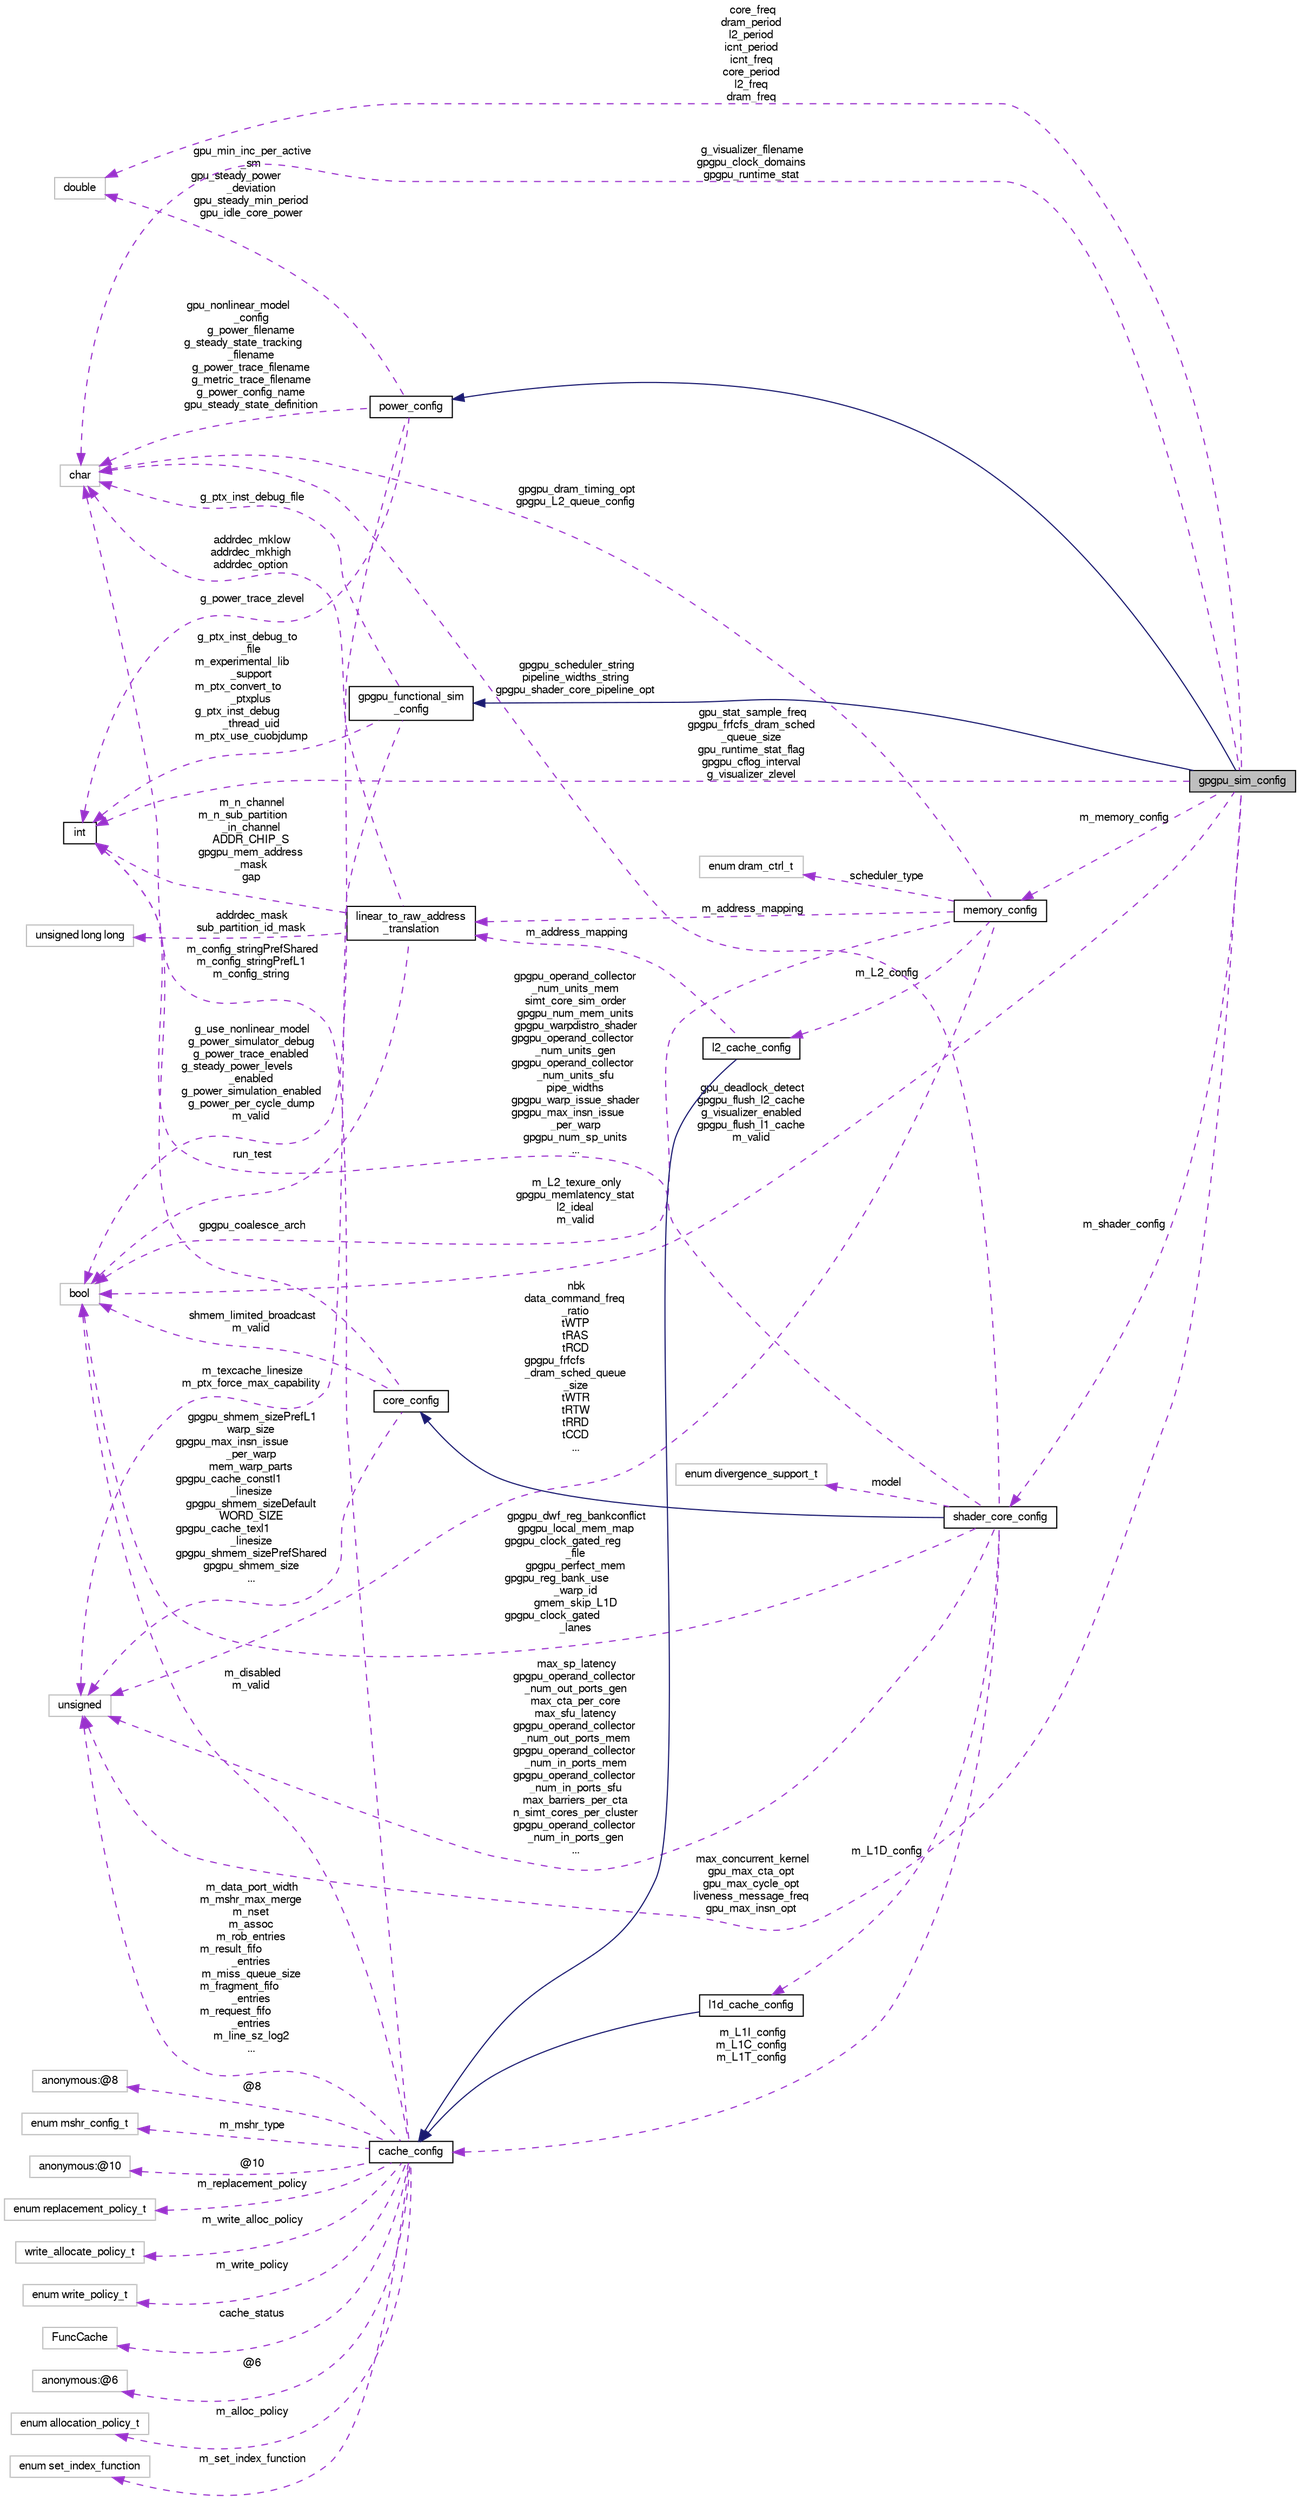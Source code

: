 digraph "gpgpu_sim_config"
{
  bgcolor="transparent";
  edge [fontname="FreeSans",fontsize="10",labelfontname="FreeSans",labelfontsize="10"];
  node [fontname="FreeSans",fontsize="10",shape=record];
  rankdir="LR";
  Node3 [label="gpgpu_sim_config",height=0.2,width=0.4,color="black", fillcolor="grey75", style="filled", fontcolor="black"];
  Node4 -> Node3 [dir="back",color="midnightblue",fontsize="10",style="solid",fontname="FreeSans"];
  Node4 [label="power_config",height=0.2,width=0.4,color="black",URL="$structpower__config.html"];
  Node5 -> Node4 [dir="back",color="darkorchid3",fontsize="10",style="dashed",label=" gpu_min_inc_per_active\l_sm\ngpu_steady_power\l_deviation\ngpu_steady_min_period\ngpu_idle_core_power" ,fontname="FreeSans"];
  Node5 [label="double",height=0.2,width=0.4,color="grey75"];
  Node6 -> Node4 [dir="back",color="darkorchid3",fontsize="10",style="dashed",label=" gpu_nonlinear_model\l_config\ng_power_filename\ng_steady_state_tracking\l_filename\ng_power_trace_filename\ng_metric_trace_filename\ng_power_config_name\ngpu_steady_state_definition" ,fontname="FreeSans"];
  Node6 [label="char",height=0.2,width=0.4,color="grey75"];
  Node7 -> Node4 [dir="back",color="darkorchid3",fontsize="10",style="dashed",label=" g_power_trace_zlevel" ,fontname="FreeSans"];
  Node7 [label="int",height=0.2,width=0.4,color="black",URL="$classint.html"];
  Node8 -> Node4 [dir="back",color="darkorchid3",fontsize="10",style="dashed",label=" g_use_nonlinear_model\ng_power_simulator_debug\ng_power_trace_enabled\ng_steady_power_levels\l_enabled\ng_power_simulation_enabled\ng_power_per_cycle_dump\nm_valid" ,fontname="FreeSans"];
  Node8 [label="bool",height=0.2,width=0.4,color="grey75"];
  Node9 -> Node3 [dir="back",color="midnightblue",fontsize="10",style="solid",fontname="FreeSans"];
  Node9 [label="gpgpu_functional_sim\l_config",height=0.2,width=0.4,color="black",URL="$classgpgpu__functional__sim__config.html"];
  Node6 -> Node9 [dir="back",color="darkorchid3",fontsize="10",style="dashed",label=" g_ptx_inst_debug_file" ,fontname="FreeSans"];
  Node7 -> Node9 [dir="back",color="darkorchid3",fontsize="10",style="dashed",label=" g_ptx_inst_debug_to\l_file\nm_experimental_lib\l_support\nm_ptx_convert_to\l_ptxplus\ng_ptx_inst_debug\l_thread_uid\nm_ptx_use_cuobjdump" ,fontname="FreeSans"];
  Node10 -> Node9 [dir="back",color="darkorchid3",fontsize="10",style="dashed",label=" m_texcache_linesize\nm_ptx_force_max_capability" ,fontname="FreeSans"];
  Node10 [label="unsigned",height=0.2,width=0.4,color="grey75"];
  Node5 -> Node3 [dir="back",color="darkorchid3",fontsize="10",style="dashed",label=" core_freq\ndram_period\nl2_period\nicnt_period\nicnt_freq\ncore_period\nl2_freq\ndram_freq" ,fontname="FreeSans"];
  Node11 -> Node3 [dir="back",color="darkorchid3",fontsize="10",style="dashed",label=" m_shader_config" ,fontname="FreeSans"];
  Node11 [label="shader_core_config",height=0.2,width=0.4,color="black",URL="$structshader__core__config.html"];
  Node12 -> Node11 [dir="back",color="midnightblue",fontsize="10",style="solid",fontname="FreeSans"];
  Node12 [label="core_config",height=0.2,width=0.4,color="black",URL="$structcore__config.html"];
  Node7 -> Node12 [dir="back",color="darkorchid3",fontsize="10",style="dashed",label=" gpgpu_coalesce_arch" ,fontname="FreeSans"];
  Node8 -> Node12 [dir="back",color="darkorchid3",fontsize="10",style="dashed",label=" shmem_limited_broadcast\nm_valid" ,fontname="FreeSans"];
  Node10 -> Node12 [dir="back",color="darkorchid3",fontsize="10",style="dashed",label=" gpgpu_shmem_sizePrefL1\nwarp_size\ngpgpu_max_insn_issue\l_per_warp\nmem_warp_parts\ngpgpu_cache_constl1\l_linesize\ngpgpu_shmem_sizeDefault\nWORD_SIZE\ngpgpu_cache_texl1\l_linesize\ngpgpu_shmem_sizePrefShared\ngpgpu_shmem_size\n..." ,fontname="FreeSans"];
  Node13 -> Node11 [dir="back",color="darkorchid3",fontsize="10",style="dashed",label=" m_L1D_config" ,fontname="FreeSans"];
  Node13 [label="l1d_cache_config",height=0.2,width=0.4,color="black",URL="$classl1d__cache__config.html"];
  Node14 -> Node13 [dir="back",color="midnightblue",fontsize="10",style="solid",fontname="FreeSans"];
  Node14 [label="cache_config",height=0.2,width=0.4,color="black",URL="$classcache__config.html"];
  Node6 -> Node14 [dir="back",color="darkorchid3",fontsize="10",style="dashed",label=" m_config_stringPrefShared\nm_config_stringPrefL1\nm_config_string" ,fontname="FreeSans"];
  Node15 -> Node14 [dir="back",color="darkorchid3",fontsize="10",style="dashed",label=" m_write_alloc_policy" ,fontname="FreeSans"];
  Node15 [label="write_allocate_policy_t",height=0.2,width=0.4,color="grey75"];
  Node16 -> Node14 [dir="back",color="darkorchid3",fontsize="10",style="dashed",label=" m_write_policy" ,fontname="FreeSans"];
  Node16 [label="enum write_policy_t",height=0.2,width=0.4,color="grey75"];
  Node8 -> Node14 [dir="back",color="darkorchid3",fontsize="10",style="dashed",label=" m_disabled\nm_valid" ,fontname="FreeSans"];
  Node17 -> Node14 [dir="back",color="darkorchid3",fontsize="10",style="dashed",label=" cache_status" ,fontname="FreeSans"];
  Node17 [label="FuncCache",height=0.2,width=0.4,color="grey75"];
  Node18 -> Node14 [dir="back",color="darkorchid3",fontsize="10",style="dashed",label=" @6" ,fontname="FreeSans"];
  Node18 [label="anonymous:@6",height=0.2,width=0.4,color="grey75"];
  Node19 -> Node14 [dir="back",color="darkorchid3",fontsize="10",style="dashed",label=" m_alloc_policy" ,fontname="FreeSans"];
  Node19 [label="enum allocation_policy_t",height=0.2,width=0.4,color="grey75"];
  Node20 -> Node14 [dir="back",color="darkorchid3",fontsize="10",style="dashed",label=" m_set_index_function" ,fontname="FreeSans"];
  Node20 [label="enum set_index_function",height=0.2,width=0.4,color="grey75"];
  Node21 -> Node14 [dir="back",color="darkorchid3",fontsize="10",style="dashed",label=" @8" ,fontname="FreeSans"];
  Node21 [label="anonymous:@8",height=0.2,width=0.4,color="grey75"];
  Node22 -> Node14 [dir="back",color="darkorchid3",fontsize="10",style="dashed",label=" m_mshr_type" ,fontname="FreeSans"];
  Node22 [label="enum mshr_config_t",height=0.2,width=0.4,color="grey75"];
  Node10 -> Node14 [dir="back",color="darkorchid3",fontsize="10",style="dashed",label=" m_data_port_width\nm_mshr_max_merge\nm_nset\nm_assoc\nm_rob_entries\nm_result_fifo\l_entries\nm_miss_queue_size\nm_fragment_fifo\l_entries\nm_request_fifo\l_entries\nm_line_sz_log2\n..." ,fontname="FreeSans"];
  Node23 -> Node14 [dir="back",color="darkorchid3",fontsize="10",style="dashed",label=" @10" ,fontname="FreeSans"];
  Node23 [label="anonymous:@10",height=0.2,width=0.4,color="grey75"];
  Node24 -> Node14 [dir="back",color="darkorchid3",fontsize="10",style="dashed",label=" m_replacement_policy" ,fontname="FreeSans"];
  Node24 [label="enum replacement_policy_t",height=0.2,width=0.4,color="grey75"];
  Node6 -> Node11 [dir="back",color="darkorchid3",fontsize="10",style="dashed",label=" gpgpu_scheduler_string\npipeline_widths_string\ngpgpu_shader_core_pipeline_opt" ,fontname="FreeSans"];
  Node25 -> Node11 [dir="back",color="darkorchid3",fontsize="10",style="dashed",label=" model" ,fontname="FreeSans"];
  Node25 [label="enum divergence_support_t",height=0.2,width=0.4,color="grey75"];
  Node7 -> Node11 [dir="back",color="darkorchid3",fontsize="10",style="dashed",label=" gpgpu_operand_collector\l_num_units_mem\nsimt_core_sim_order\ngpgpu_num_mem_units\ngpgpu_warpdistro_shader\ngpgpu_operand_collector\l_num_units_gen\ngpgpu_operand_collector\l_num_units_sfu\npipe_widths\ngpgpu_warp_issue_shader\ngpgpu_max_insn_issue\l_per_warp\ngpgpu_num_sp_units\n..." ,fontname="FreeSans"];
  Node8 -> Node11 [dir="back",color="darkorchid3",fontsize="10",style="dashed",label=" gpgpu_dwf_reg_bankconflict\ngpgpu_local_mem_map\ngpgpu_clock_gated_reg\l_file\ngpgpu_perfect_mem\ngpgpu_reg_bank_use\l_warp_id\ngmem_skip_L1D\ngpgpu_clock_gated\l_lanes" ,fontname="FreeSans"];
  Node14 -> Node11 [dir="back",color="darkorchid3",fontsize="10",style="dashed",label=" m_L1I_config\nm_L1C_config\nm_L1T_config" ,fontname="FreeSans"];
  Node10 -> Node11 [dir="back",color="darkorchid3",fontsize="10",style="dashed",label=" max_sp_latency\ngpgpu_operand_collector\l_num_out_ports_gen\nmax_cta_per_core\nmax_sfu_latency\ngpgpu_operand_collector\l_num_out_ports_mem\ngpgpu_operand_collector\l_num_in_ports_mem\ngpgpu_operand_collector\l_num_in_ports_sfu\nmax_barriers_per_cta\nn_simt_cores_per_cluster\ngpgpu_operand_collector\l_num_in_ports_gen\n..." ,fontname="FreeSans"];
  Node6 -> Node3 [dir="back",color="darkorchid3",fontsize="10",style="dashed",label=" g_visualizer_filename\ngpgpu_clock_domains\ngpgpu_runtime_stat" ,fontname="FreeSans"];
  Node26 -> Node3 [dir="back",color="darkorchid3",fontsize="10",style="dashed",label=" m_memory_config" ,fontname="FreeSans"];
  Node26 [label="memory_config",height=0.2,width=0.4,color="black",URL="$structmemory__config.html"];
  Node27 -> Node26 [dir="back",color="darkorchid3",fontsize="10",style="dashed",label=" scheduler_type" ,fontname="FreeSans"];
  Node27 [label="enum dram_ctrl_t",height=0.2,width=0.4,color="grey75"];
  Node6 -> Node26 [dir="back",color="darkorchid3",fontsize="10",style="dashed",label=" gpgpu_dram_timing_opt\ngpgpu_L2_queue_config" ,fontname="FreeSans"];
  Node8 -> Node26 [dir="back",color="darkorchid3",fontsize="10",style="dashed",label=" m_L2_texure_only\ngpgpu_memlatency_stat\nl2_ideal\nm_valid" ,fontname="FreeSans"];
  Node10 -> Node26 [dir="back",color="darkorchid3",fontsize="10",style="dashed",label=" nbk\ndata_command_freq\l_ratio\ntWTP\ntRAS\ntRCD\ngpgpu_frfcfs\l_dram_sched_queue\l_size\ntWTR\ntRTW\ntRRD\ntCCD\n..." ,fontname="FreeSans"];
  Node28 -> Node26 [dir="back",color="darkorchid3",fontsize="10",style="dashed",label=" m_address_mapping" ,fontname="FreeSans"];
  Node28 [label="linear_to_raw_address\l_translation",height=0.2,width=0.4,color="black",URL="$classlinear__to__raw__address__translation.html"];
  Node29 -> Node28 [dir="back",color="darkorchid3",fontsize="10",style="dashed",label=" addrdec_mask\nsub_partition_id_mask" ,fontname="FreeSans"];
  Node29 [label="unsigned long long",height=0.2,width=0.4,color="grey75"];
  Node6 -> Node28 [dir="back",color="darkorchid3",fontsize="10",style="dashed",label=" addrdec_mklow\naddrdec_mkhigh\naddrdec_option" ,fontname="FreeSans"];
  Node7 -> Node28 [dir="back",color="darkorchid3",fontsize="10",style="dashed",label=" m_n_channel\nm_n_sub_partition\l_in_channel\nADDR_CHIP_S\ngpgpu_mem_address\l_mask\ngap" ,fontname="FreeSans"];
  Node8 -> Node28 [dir="back",color="darkorchid3",fontsize="10",style="dashed",label=" run_test" ,fontname="FreeSans"];
  Node30 -> Node26 [dir="back",color="darkorchid3",fontsize="10",style="dashed",label=" m_L2_config" ,fontname="FreeSans"];
  Node30 [label="l2_cache_config",height=0.2,width=0.4,color="black",URL="$classl2__cache__config.html"];
  Node14 -> Node30 [dir="back",color="midnightblue",fontsize="10",style="solid",fontname="FreeSans"];
  Node28 -> Node30 [dir="back",color="darkorchid3",fontsize="10",style="dashed",label=" m_address_mapping" ,fontname="FreeSans"];
  Node7 -> Node3 [dir="back",color="darkorchid3",fontsize="10",style="dashed",label=" gpu_stat_sample_freq\ngpgpu_frfcfs_dram_sched\l_queue_size\ngpu_runtime_stat_flag\ngpgpu_cflog_interval\ng_visualizer_zlevel" ,fontname="FreeSans"];
  Node8 -> Node3 [dir="back",color="darkorchid3",fontsize="10",style="dashed",label=" gpu_deadlock_detect\ngpgpu_flush_l2_cache\ng_visualizer_enabled\ngpgpu_flush_l1_cache\nm_valid" ,fontname="FreeSans"];
  Node10 -> Node3 [dir="back",color="darkorchid3",fontsize="10",style="dashed",label=" max_concurrent_kernel\ngpu_max_cta_opt\ngpu_max_cycle_opt\nliveness_message_freq\ngpu_max_insn_opt" ,fontname="FreeSans"];
}
